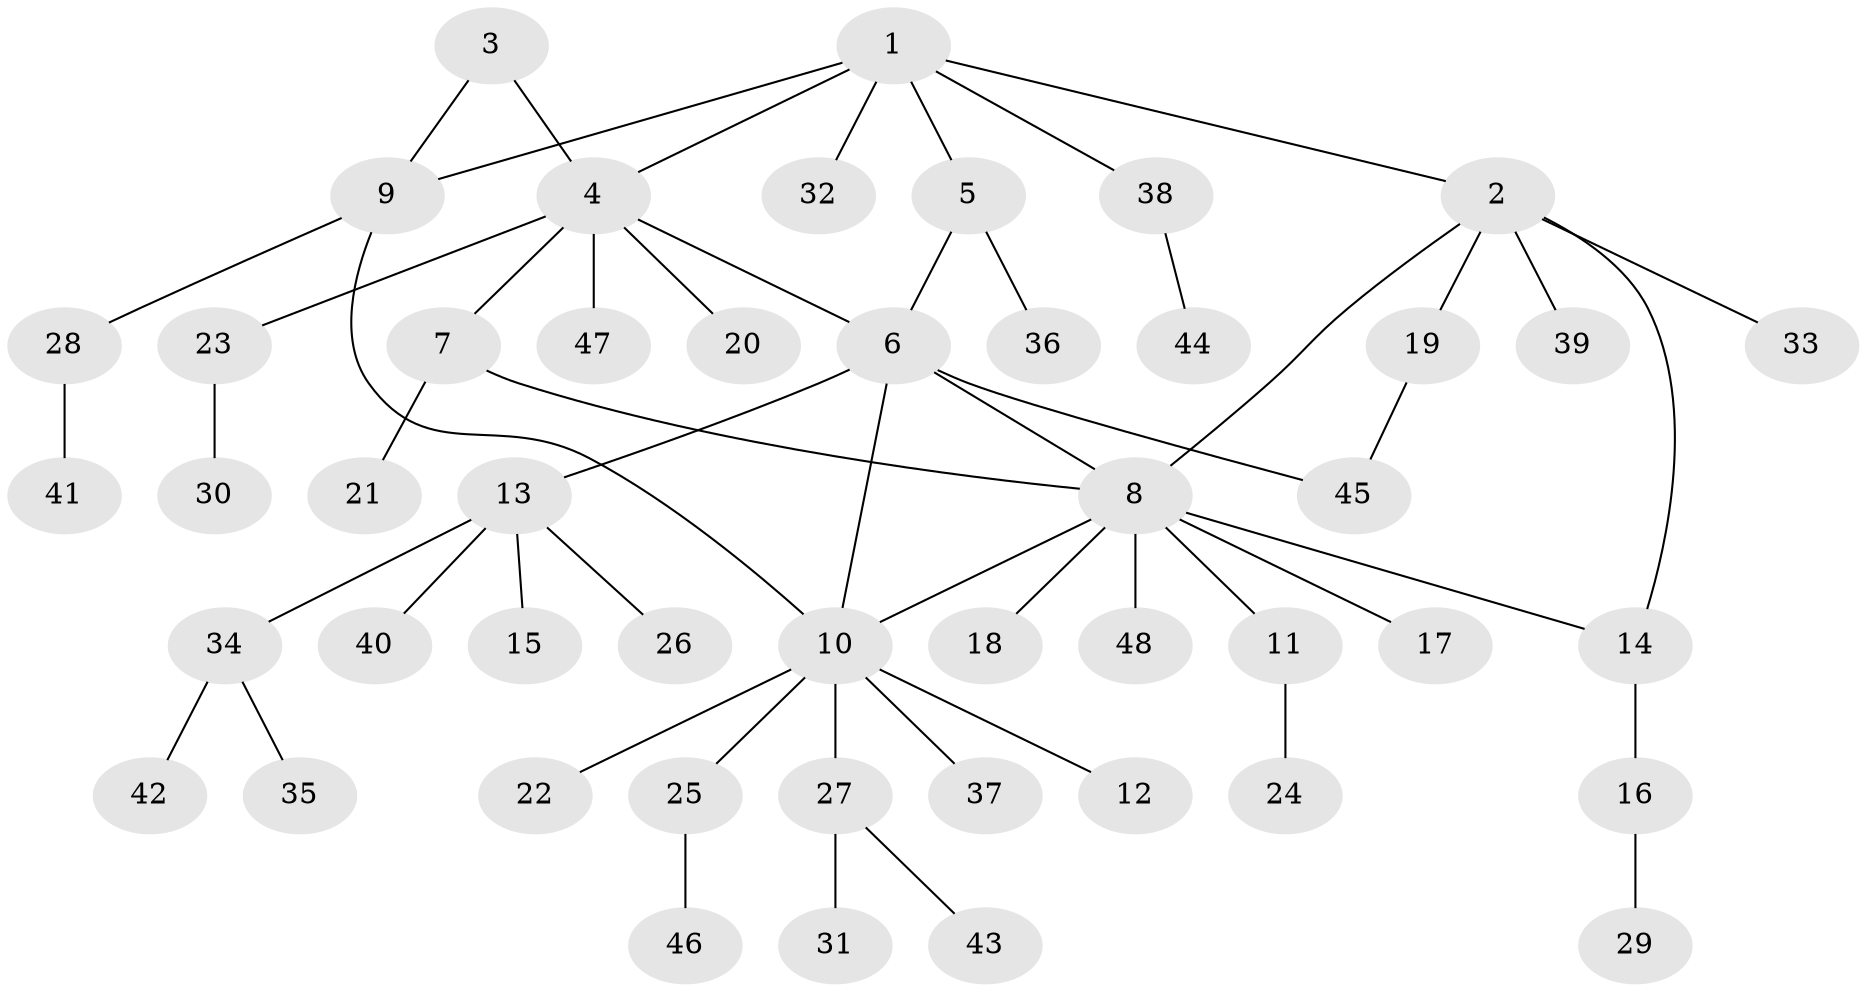 // coarse degree distribution, {6: 0.06060606060606061, 5: 0.030303030303030304, 2: 0.18181818181818182, 7: 0.030303030303030304, 8: 0.030303030303030304, 10: 0.030303030303030304, 1: 0.5757575757575758, 4: 0.030303030303030304, 3: 0.030303030303030304}
// Generated by graph-tools (version 1.1) at 2025/24/03/03/25 07:24:17]
// undirected, 48 vertices, 55 edges
graph export_dot {
graph [start="1"]
  node [color=gray90,style=filled];
  1;
  2;
  3;
  4;
  5;
  6;
  7;
  8;
  9;
  10;
  11;
  12;
  13;
  14;
  15;
  16;
  17;
  18;
  19;
  20;
  21;
  22;
  23;
  24;
  25;
  26;
  27;
  28;
  29;
  30;
  31;
  32;
  33;
  34;
  35;
  36;
  37;
  38;
  39;
  40;
  41;
  42;
  43;
  44;
  45;
  46;
  47;
  48;
  1 -- 2;
  1 -- 4;
  1 -- 5;
  1 -- 9;
  1 -- 32;
  1 -- 38;
  2 -- 8;
  2 -- 14;
  2 -- 19;
  2 -- 33;
  2 -- 39;
  3 -- 4;
  3 -- 9;
  4 -- 6;
  4 -- 7;
  4 -- 20;
  4 -- 23;
  4 -- 47;
  5 -- 6;
  5 -- 36;
  6 -- 8;
  6 -- 10;
  6 -- 13;
  6 -- 45;
  7 -- 8;
  7 -- 21;
  8 -- 10;
  8 -- 11;
  8 -- 14;
  8 -- 17;
  8 -- 18;
  8 -- 48;
  9 -- 10;
  9 -- 28;
  10 -- 12;
  10 -- 22;
  10 -- 25;
  10 -- 27;
  10 -- 37;
  11 -- 24;
  13 -- 15;
  13 -- 26;
  13 -- 34;
  13 -- 40;
  14 -- 16;
  16 -- 29;
  19 -- 45;
  23 -- 30;
  25 -- 46;
  27 -- 31;
  27 -- 43;
  28 -- 41;
  34 -- 35;
  34 -- 42;
  38 -- 44;
}
